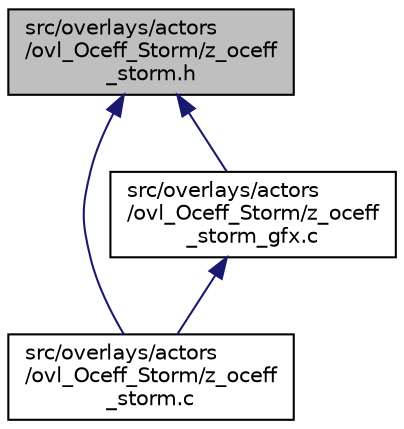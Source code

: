 digraph "src/overlays/actors/ovl_Oceff_Storm/z_oceff_storm.h"
{
 // LATEX_PDF_SIZE
  edge [fontname="Helvetica",fontsize="10",labelfontname="Helvetica",labelfontsize="10"];
  node [fontname="Helvetica",fontsize="10",shape=record];
  Node1 [label="src/overlays/actors\l/ovl_Oceff_Storm/z_oceff\l_storm.h",height=0.2,width=0.4,color="black", fillcolor="grey75", style="filled", fontcolor="black",tooltip=" "];
  Node1 -> Node2 [dir="back",color="midnightblue",fontsize="10",style="solid",fontname="Helvetica"];
  Node2 [label="src/overlays/actors\l/ovl_Oceff_Storm/z_oceff\l_storm.c",height=0.2,width=0.4,color="black", fillcolor="white", style="filled",URL="$d3/d16/z__oceff__storm_8c.html",tooltip=" "];
  Node1 -> Node3 [dir="back",color="midnightblue",fontsize="10",style="solid",fontname="Helvetica"];
  Node3 [label="src/overlays/actors\l/ovl_Oceff_Storm/z_oceff\l_storm_gfx.c",height=0.2,width=0.4,color="black", fillcolor="white", style="filled",URL="$d1/d4b/z__oceff__storm__gfx_8c.html",tooltip=" "];
  Node3 -> Node2 [dir="back",color="midnightblue",fontsize="10",style="solid",fontname="Helvetica"];
}
